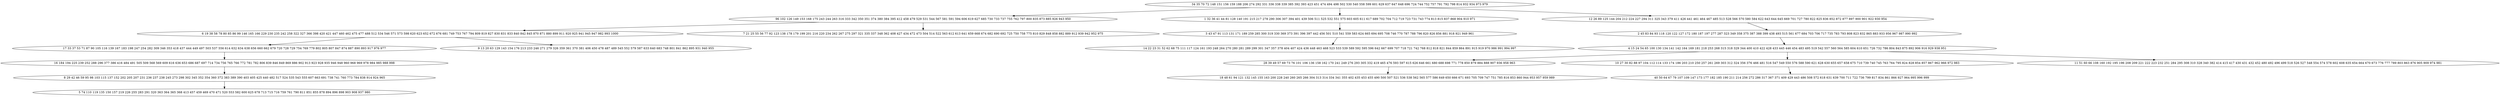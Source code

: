 digraph true_tree {
	"0" -> "1"
	"0" -> "2"
	"2" -> "3"
	"1" -> "4"
	"0" -> "5"
	"5" -> "6"
	"4" -> "7"
	"3" -> "8"
	"6" -> "9"
	"7" -> "10"
	"1" -> "11"
	"9" -> "12"
	"10" -> "13"
	"13" -> "14"
	"9" -> "15"
	"12" -> "16"
	"15" -> "17"
	"9" -> "18"
	"4" -> "19"
	"0" [label="34 35 70 72 148 151 156 159 188 206 274 292 331 336 338 339 385 392 393 423 451 474 494 498 502 530 540 558 599 601 629 637 647 648 696 724 744 752 757 791 792 798 814 932 934 973 979"];
	"1" [label="96 102 126 149 153 168 175 243 244 263 316 333 342 350 351 374 380 384 395 412 458 479 529 531 544 567 581 591 594 606 619 627 685 730 733 737 755 762 797 800 835 873 885 926 943 950"];
	"2" [label="1 32 36 41 44 81 128 140 191 215 217 278 290 306 307 394 401 439 506 511 525 532 551 575 603 605 611 617 689 702 704 712 719 723 731 743 774 813 815 837 868 904 910 971"];
	"3" [label="3 43 47 91 113 131 171 189 259 285 300 319 330 369 373 391 396 397 442 456 501 510 541 559 583 624 665 694 695 708 746 770 787 788 796 820 826 856 881 918 921 949 961"];
	"4" [label="6 19 38 58 78 80 85 86 99 146 165 166 229 230 235 242 258 322 327 366 398 420 421 447 460 462 475 477 488 512 534 546 571 573 598 620 623 652 672 676 681 749 753 767 794 809 819 827 830 831 833 840 842 845 870 871 880 899 911 920 925 941 945 947 982 993 1000"];
	"5" [label="12 26 89 125 144 204 212 224 227 294 311 325 343 379 411 426 441 461 464 467 485 513 528 566 570 580 584 622 643 644 645 669 701 727 780 822 825 836 852 872 877 897 900 901 922 930 954"];
	"6" [label="2 45 83 84 93 118 120 122 127 172 180 187 197 277 287 323 349 358 375 387 388 399 438 493 515 561 677 684 703 706 717 735 783 793 808 823 832 865 883 933 956 967 987 990 992"];
	"7" [label="17 33 37 53 71 87 90 105 116 139 167 183 198 247 254 282 309 346 353 418 437 444 449 497 503 537 556 614 632 634 638 656 660 662 679 720 728 729 754 769 779 802 805 807 847 874 887 890 893 917 976 977"];
	"8" [label="14 22 23 31 52 62 68 75 111 117 124 161 193 248 264 270 280 281 289 299 301 347 357 378 404 407 424 436 448 463 468 523 533 539 589 592 595 596 642 667 699 707 718 721 742 768 812 818 821 844 859 864 891 915 919 970 986 991 994 997"];
	"9" [label="4 15 24 54 65 100 130 134 141 142 164 169 181 218 253 268 315 318 329 344 400 410 422 428 433 445 446 454 483 495 519 542 557 560 564 585 604 610 651 726 732 786 804 843 875 892 906 916 929 938 951"];
	"10" [label="16 184 194 225 239 252 288 296 377 386 416 484 491 505 509 568 569 609 616 636 653 686 687 697 714 734 756 765 766 772 781 782 806 839 846 849 869 886 902 913 923 928 935 946 948 960 968 969 978 984 985 988 998"];
	"11" [label="7 21 25 55 56 77 92 123 138 178 179 199 201 216 220 234 262 267 275 297 321 335 337 348 362 408 427 434 472 473 504 514 522 563 612 613 641 659 668 674 682 690 692 725 750 758 775 810 829 848 858 882 889 912 939 942 952 975"];
	"12" [label="28 39 49 57 69 73 76 101 106 136 158 162 170 241 249 276 293 305 332 419 465 476 593 597 615 626 646 661 680 688 698 771 778 850 879 884 888 907 936 958 963"];
	"13" [label="8 29 42 46 59 95 98 103 115 137 152 202 205 207 231 236 237 238 245 273 298 302 345 352 354 360 372 383 389 390 403 405 425 440 482 517 524 535 543 555 607 663 691 738 741 760 773 784 838 914 924 965"];
	"14" [label="5 74 110 119 135 150 157 219 226 255 283 291 320 363 364 365 368 413 457 459 469 470 471 520 553 582 600 625 678 713 715 716 759 761 790 811 851 855 878 894 896 898 903 908 937 980"];
	"15" [label="10 27 30 82 88 97 104 112 114 133 174 186 203 210 250 257 261 269 303 312 324 356 376 466 481 516 547 549 550 576 588 590 621 628 630 655 657 658 675 710 739 740 745 763 764 795 824 828 854 857 867 962 966 972 983"];
	"16" [label="18 48 61 94 121 132 145 155 163 200 228 240 260 265 266 304 313 314 334 341 355 402 435 453 455 490 500 507 521 536 538 562 565 577 586 649 650 666 671 693 705 709 747 751 785 816 853 860 944 953 957 959 989"];
	"17" [label="40 50 64 67 79 107 109 147 173 177 182 185 190 211 214 256 272 286 317 367 371 409 429 443 486 508 572 618 631 639 700 711 722 736 799 817 834 861 866 927 964 995 996 999"];
	"18" [label="11 51 60 66 108 160 192 195 196 208 209 221 222 223 232 251 284 295 308 310 328 340 382 414 415 417 430 431 432 452 480 492 496 499 518 526 527 548 554 574 578 602 608 635 654 664 670 673 776 777 789 803 863 876 905 909 974 981"];
	"19" [label="9 13 20 63 129 143 154 176 213 233 246 271 279 326 359 361 370 381 406 450 478 487 489 545 552 579 587 633 640 683 748 801 841 862 895 931 940 955"];
}
